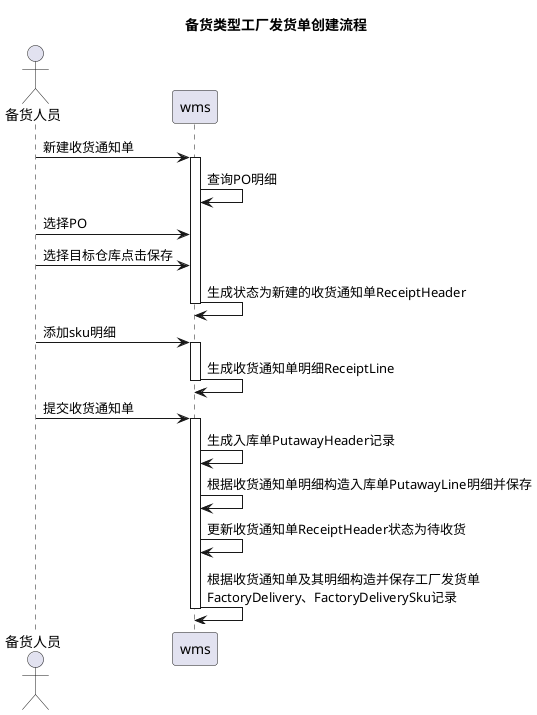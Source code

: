@startuml
title 备货类型工厂发货单创建流程
actor 备货人员 as operator
operator-> wms:新建收货通知单
activate wms
wms-> wms:查询PO明细
operator -> wms:选择PO
operator -> wms:选择目标仓库点击保存
wms -> wms:生成状态为新建的收货通知单ReceiptHeader
deactivate wms


operator->wms:添加sku明细
activate wms
wms->wms:生成收货通知单明细ReceiptLine
deactivate wms


operator->wms:提交收货通知单
activate wms
wms-> wms :生成入库单PutawayHeader记录
wms-> wms :根据收货通知单明细构造入库单PutawayLine明细并保存
wms-> wms :更新收货通知单ReceiptHeader状态为待收货
wms-> wms :根据收货通知单及其明细构造并保存工厂发货单\nFactoryDelivery、FactoryDeliverySku记录
deactivate wms



@enduml